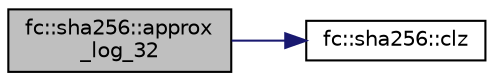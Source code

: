digraph "fc::sha256::approx_log_32"
{
  edge [fontname="Helvetica",fontsize="10",labelfontname="Helvetica",labelfontsize="10"];
  node [fontname="Helvetica",fontsize="10",shape=record];
  rankdir="LR";
  Node0 [label="fc::sha256::approx\l_log_32",height=0.2,width=0.4,color="black", fillcolor="grey75", style="filled", fontcolor="black"];
  Node0 -> Node1 [color="midnightblue",fontsize="10",style="solid",fontname="Helvetica"];
  Node1 [label="fc::sha256::clz",height=0.2,width=0.4,color="black", fillcolor="white", style="filled",URL="$classfc_1_1sha256.html#a3216a8dc2e6f346a2d892b3e8f8fcf1e"];
}
